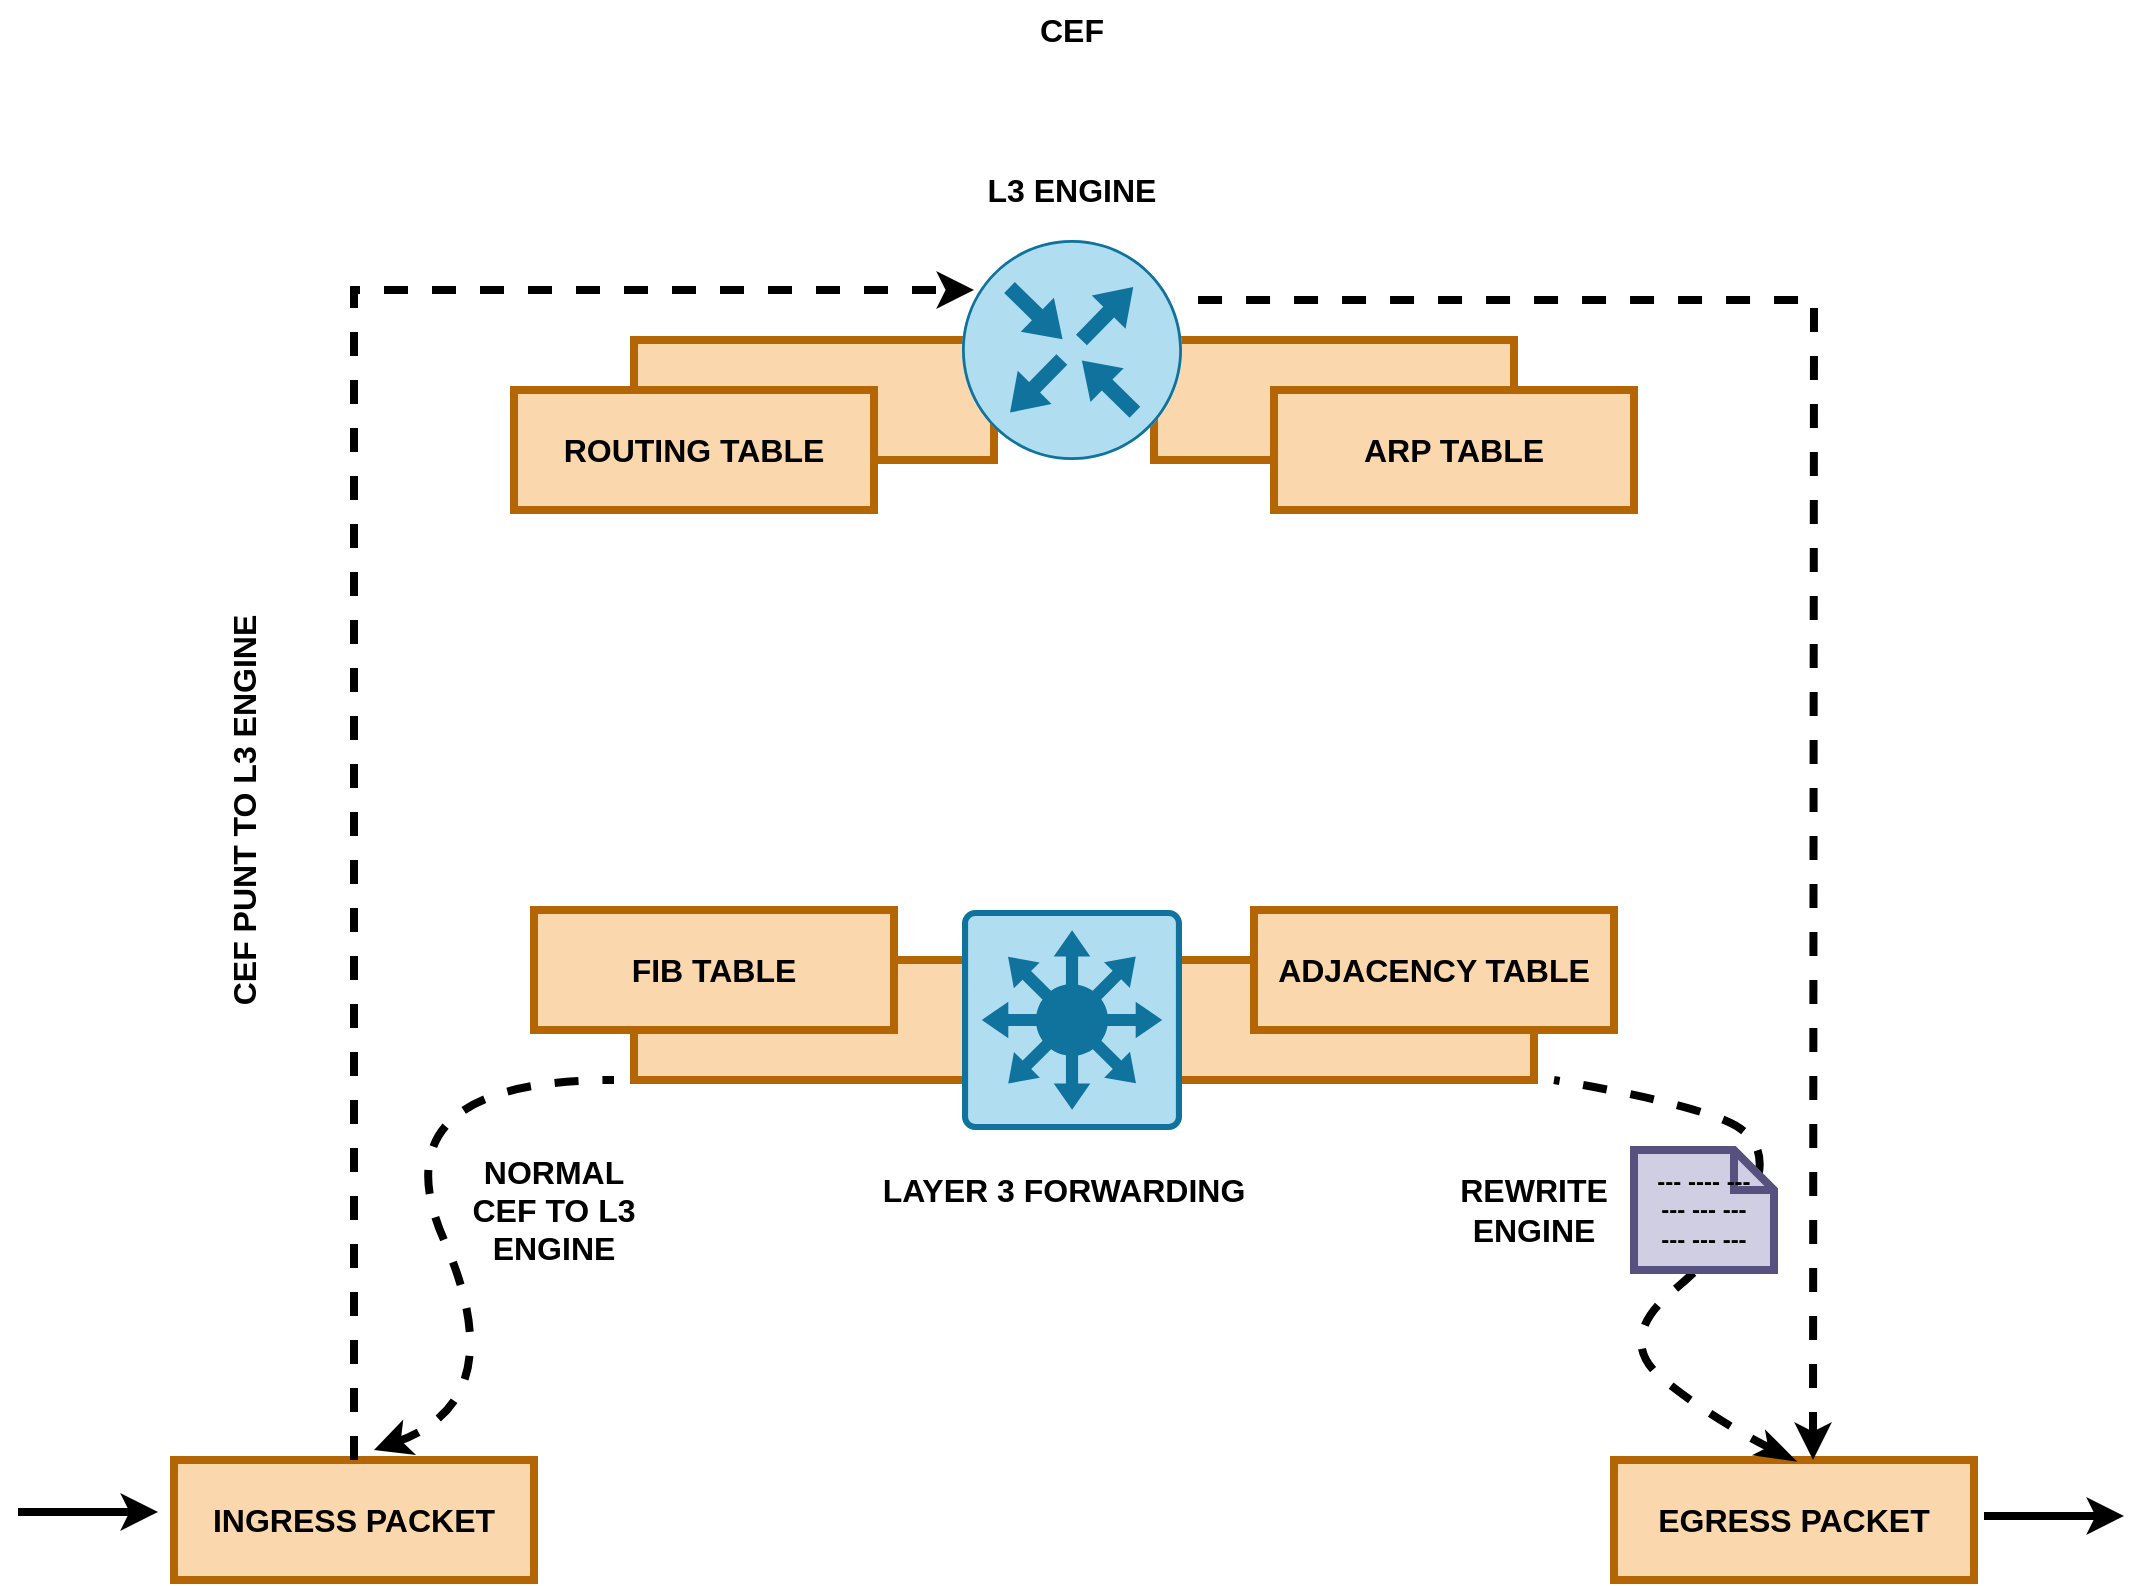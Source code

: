 <mxfile version="22.1.17" type="device">
  <diagram name="Página-1" id="FHlqAFgWbLDdatN3k4EH">
    <mxGraphModel dx="2007" dy="1885" grid="1" gridSize="10" guides="1" tooltips="1" connect="1" arrows="1" fold="1" page="1" pageScale="1" pageWidth="827" pageHeight="1169" math="0" shadow="0">
      <root>
        <mxCell id="0" />
        <mxCell id="1" parent="0" />
        <mxCell id="Z6RdpMls2iOhhNtE3iPN-30" value="" style="rounded=0;whiteSpace=wrap;html=1;fillColor=#fad7ac;strokeColor=#b46504;fontStyle=1;fontSize=16;strokeWidth=4;" vertex="1" parent="1">
          <mxGeometry x="410" y="450" width="180" height="60" as="geometry" />
        </mxCell>
        <mxCell id="Z6RdpMls2iOhhNtE3iPN-28" value="" style="rounded=0;whiteSpace=wrap;html=1;fillColor=#fad7ac;strokeColor=#b46504;fontStyle=1;fontSize=16;strokeWidth=4;" vertex="1" parent="1">
          <mxGeometry x="400" y="140" width="180" height="60" as="geometry" />
        </mxCell>
        <mxCell id="Z6RdpMls2iOhhNtE3iPN-14" value="ARP TABLE" style="rounded=0;whiteSpace=wrap;html=1;fillColor=#fad7ac;strokeColor=#b46504;fontStyle=1;fontSize=16;strokeWidth=4;" vertex="1" parent="1">
          <mxGeometry x="460" y="165" width="180" height="60" as="geometry" />
        </mxCell>
        <mxCell id="Z6RdpMls2iOhhNtE3iPN-27" value="" style="rounded=0;whiteSpace=wrap;html=1;fillColor=#fad7ac;strokeColor=#b46504;fontStyle=1;fontSize=16;strokeWidth=4;" vertex="1" parent="1">
          <mxGeometry x="140" y="140" width="180" height="60" as="geometry" />
        </mxCell>
        <mxCell id="Z6RdpMls2iOhhNtE3iPN-1" value="" style="sketch=0;points=[[0.5,0,0],[1,0.5,0],[0.5,1,0],[0,0.5,0],[0.145,0.145,0],[0.856,0.145,0],[0.855,0.856,0],[0.145,0.855,0]];verticalLabelPosition=bottom;html=1;verticalAlign=top;aspect=fixed;align=center;pointerEvents=1;shape=mxgraph.cisco19.rect;prIcon=router;fillColor=#b1ddf0;strokeColor=#10739e;" vertex="1" parent="1">
          <mxGeometry x="304" y="90" width="110" height="110" as="geometry" />
        </mxCell>
        <mxCell id="Z6RdpMls2iOhhNtE3iPN-12" value="" style="rounded=0;whiteSpace=wrap;html=1;fillColor=#fad7ac;strokeColor=#b46504;fontStyle=1;fontSize=16;strokeWidth=4;" vertex="1" parent="1">
          <mxGeometry x="140" y="450" width="180" height="60" as="geometry" />
        </mxCell>
        <mxCell id="Z6RdpMls2iOhhNtE3iPN-13" value="ROUTING TABLE" style="rounded=0;whiteSpace=wrap;html=1;fillColor=#fad7ac;strokeColor=#b46504;fontStyle=1;fontSize=16;strokeWidth=4;" vertex="1" parent="1">
          <mxGeometry x="80" y="165" width="180" height="60" as="geometry" />
        </mxCell>
        <mxCell id="Z6RdpMls2iOhhNtE3iPN-15" value="ADJACENCY TABLE" style="rounded=0;whiteSpace=wrap;html=1;fillColor=#fad7ac;strokeColor=#b46504;fontStyle=1;fontSize=16;strokeWidth=4;" vertex="1" parent="1">
          <mxGeometry x="450" y="425" width="180" height="60" as="geometry" />
        </mxCell>
        <mxCell id="Z6RdpMls2iOhhNtE3iPN-19" value="CEF" style="text;html=1;strokeColor=none;fillColor=none;align=center;verticalAlign=middle;whiteSpace=wrap;rounded=0;strokeWidth=1;fontSize=16;fontStyle=1" vertex="1" parent="1">
          <mxGeometry x="289" y="-30" width="140" height="30" as="geometry" />
        </mxCell>
        <mxCell id="Z6RdpMls2iOhhNtE3iPN-20" value="L3 ENGINE " style="text;html=1;strokeColor=none;fillColor=none;align=center;verticalAlign=middle;whiteSpace=wrap;rounded=0;strokeWidth=1;fontSize=16;fontStyle=1" vertex="1" parent="1">
          <mxGeometry x="244" y="50" width="230" height="30" as="geometry" />
        </mxCell>
        <mxCell id="Z6RdpMls2iOhhNtE3iPN-24" value="LAYER 3 FORWARDING" style="text;html=1;strokeColor=none;fillColor=none;align=center;verticalAlign=middle;whiteSpace=wrap;rounded=0;strokeWidth=1;fontSize=16;fontStyle=1" vertex="1" parent="1">
          <mxGeometry x="240" y="550" width="230" height="30" as="geometry" />
        </mxCell>
        <mxCell id="Z6RdpMls2iOhhNtE3iPN-26" value="" style="sketch=0;points=[[0.015,0.015,0],[0.985,0.015,0],[0.985,0.985,0],[0.015,0.985,0],[0.25,0,0],[0.5,0,0],[0.75,0,0],[1,0.25,0],[1,0.5,0],[1,0.75,0],[0.75,1,0],[0.5,1,0],[0.25,1,0],[0,0.75,0],[0,0.5,0],[0,0.25,0]];verticalLabelPosition=bottom;html=1;verticalAlign=top;aspect=fixed;align=center;pointerEvents=1;shape=mxgraph.cisco19.rect;prIcon=l3_switch;fillColor=#b1ddf0;strokeColor=#10739e;strokeWidth=4;" vertex="1" parent="1">
          <mxGeometry x="304" y="425" width="110" height="110" as="geometry" />
        </mxCell>
        <mxCell id="Z6RdpMls2iOhhNtE3iPN-29" value="FIB TABLE" style="rounded=0;whiteSpace=wrap;html=1;fillColor=#fad7ac;strokeColor=#b46504;fontStyle=1;fontSize=16;strokeWidth=4;" vertex="1" parent="1">
          <mxGeometry x="90" y="425" width="180" height="60" as="geometry" />
        </mxCell>
        <mxCell id="Z6RdpMls2iOhhNtE3iPN-31" value="INGRESS PACKET" style="rounded=0;whiteSpace=wrap;html=1;fillColor=#fad7ac;strokeColor=#b46504;fontStyle=1;fontSize=16;strokeWidth=4;" vertex="1" parent="1">
          <mxGeometry x="-90" y="700" width="180" height="60" as="geometry" />
        </mxCell>
        <mxCell id="Z6RdpMls2iOhhNtE3iPN-32" value="EGRESS PACKET" style="rounded=0;whiteSpace=wrap;html=1;fillColor=#fad7ac;strokeColor=#b46504;fontStyle=1;fontSize=16;strokeWidth=4;" vertex="1" parent="1">
          <mxGeometry x="630" y="700" width="180" height="60" as="geometry" />
        </mxCell>
        <mxCell id="Z6RdpMls2iOhhNtE3iPN-34" value="" style="endArrow=classic;html=1;rounded=0;endSize=6;fontSize=13;strokeWidth=4;dashed=1;" edge="1" parent="1">
          <mxGeometry width="50" height="50" relative="1" as="geometry">
            <mxPoint y="700" as="sourcePoint" />
            <mxPoint x="310" y="115" as="targetPoint" />
            <Array as="points">
              <mxPoint y="115" />
            </Array>
          </mxGeometry>
        </mxCell>
        <mxCell id="Z6RdpMls2iOhhNtE3iPN-37" value="" style="curved=1;endArrow=none;html=1;rounded=0;dashed=1;strokeWidth=4;endFill=0;startArrow=classic;startFill=1;" edge="1" parent="1">
          <mxGeometry width="50" height="50" relative="1" as="geometry">
            <mxPoint x="10" y="695" as="sourcePoint" />
            <mxPoint x="130" y="510" as="targetPoint" />
            <Array as="points">
              <mxPoint x="80" y="670" />
              <mxPoint x="10" y="510" />
            </Array>
          </mxGeometry>
        </mxCell>
        <mxCell id="Z6RdpMls2iOhhNtE3iPN-38" value="" style="endArrow=none;html=1;rounded=0;strokeWidth=4;dashed=1;endFill=0;startArrow=classic;startFill=1;" edge="1" parent="1">
          <mxGeometry width="50" height="50" relative="1" as="geometry">
            <mxPoint x="729.5" y="700" as="sourcePoint" />
            <mxPoint x="410" y="120" as="targetPoint" />
            <Array as="points">
              <mxPoint x="730" y="120" />
            </Array>
          </mxGeometry>
        </mxCell>
        <mxCell id="Z6RdpMls2iOhhNtE3iPN-39" value="" style="curved=1;endArrow=none;html=1;rounded=0;strokeWidth=4;dashed=1;startArrow=classicThin;startFill=1;endFill=0;" edge="1" parent="1">
          <mxGeometry width="50" height="50" relative="1" as="geometry">
            <mxPoint x="720" y="700" as="sourcePoint" />
            <mxPoint x="600" y="510" as="targetPoint" />
            <Array as="points">
              <mxPoint x="680" y="680" />
              <mxPoint x="630" y="640" />
              <mxPoint x="690" y="590" />
              <mxPoint x="710" y="540" />
              <mxPoint x="660" y="520" />
            </Array>
          </mxGeometry>
        </mxCell>
        <mxCell id="Z6RdpMls2iOhhNtE3iPN-40" value="CEF PUNT TO L3 ENGINE" style="text;html=1;strokeColor=none;fillColor=none;align=center;verticalAlign=middle;whiteSpace=wrap;rounded=0;fontSize=16;fontStyle=1;rotation=-90;" vertex="1" parent="1">
          <mxGeometry x="-160" y="360" width="210" height="30" as="geometry" />
        </mxCell>
        <mxCell id="Z6RdpMls2iOhhNtE3iPN-41" value="NORMAL CEF TO L3 ENGINE" style="text;html=1;strokeColor=none;fillColor=none;align=center;verticalAlign=middle;whiteSpace=wrap;rounded=0;fontSize=16;fontStyle=1;rotation=0;" vertex="1" parent="1">
          <mxGeometry x="50" y="560" width="100" height="30" as="geometry" />
        </mxCell>
        <mxCell id="Z6RdpMls2iOhhNtE3iPN-42" value="REWRITE ENGINE" style="text;html=1;strokeColor=none;fillColor=none;align=center;verticalAlign=middle;whiteSpace=wrap;rounded=0;fontSize=16;fontStyle=1;rotation=0;" vertex="1" parent="1">
          <mxGeometry x="540" y="560" width="100" height="30" as="geometry" />
        </mxCell>
        <mxCell id="Z6RdpMls2iOhhNtE3iPN-51" value="&lt;div&gt;--- ---- ---&lt;/div&gt;&lt;div&gt;--- --- --- &lt;br&gt;&lt;/div&gt;&lt;div&gt;--- --- ---&lt;br&gt;&lt;/div&gt;" style="shape=note;size=20;whiteSpace=wrap;html=1;fontStyle=1;fillColor=#d0cee2;strokeColor=#56517e;strokeWidth=4;" vertex="1" parent="1">
          <mxGeometry x="640" y="545" width="70" height="60" as="geometry" />
        </mxCell>
        <mxCell id="Z6RdpMls2iOhhNtE3iPN-52" value="" style="endArrow=classic;html=1;rounded=0;strokeWidth=4;" edge="1" parent="1">
          <mxGeometry width="50" height="50" relative="1" as="geometry">
            <mxPoint x="-168" y="726" as="sourcePoint" />
            <mxPoint x="-98" y="726" as="targetPoint" />
          </mxGeometry>
        </mxCell>
        <mxCell id="Z6RdpMls2iOhhNtE3iPN-53" value="" style="endArrow=classic;html=1;rounded=0;strokeWidth=4;" edge="1" parent="1">
          <mxGeometry width="50" height="50" relative="1" as="geometry">
            <mxPoint x="815" y="728" as="sourcePoint" />
            <mxPoint x="885" y="728" as="targetPoint" />
          </mxGeometry>
        </mxCell>
      </root>
    </mxGraphModel>
  </diagram>
</mxfile>
